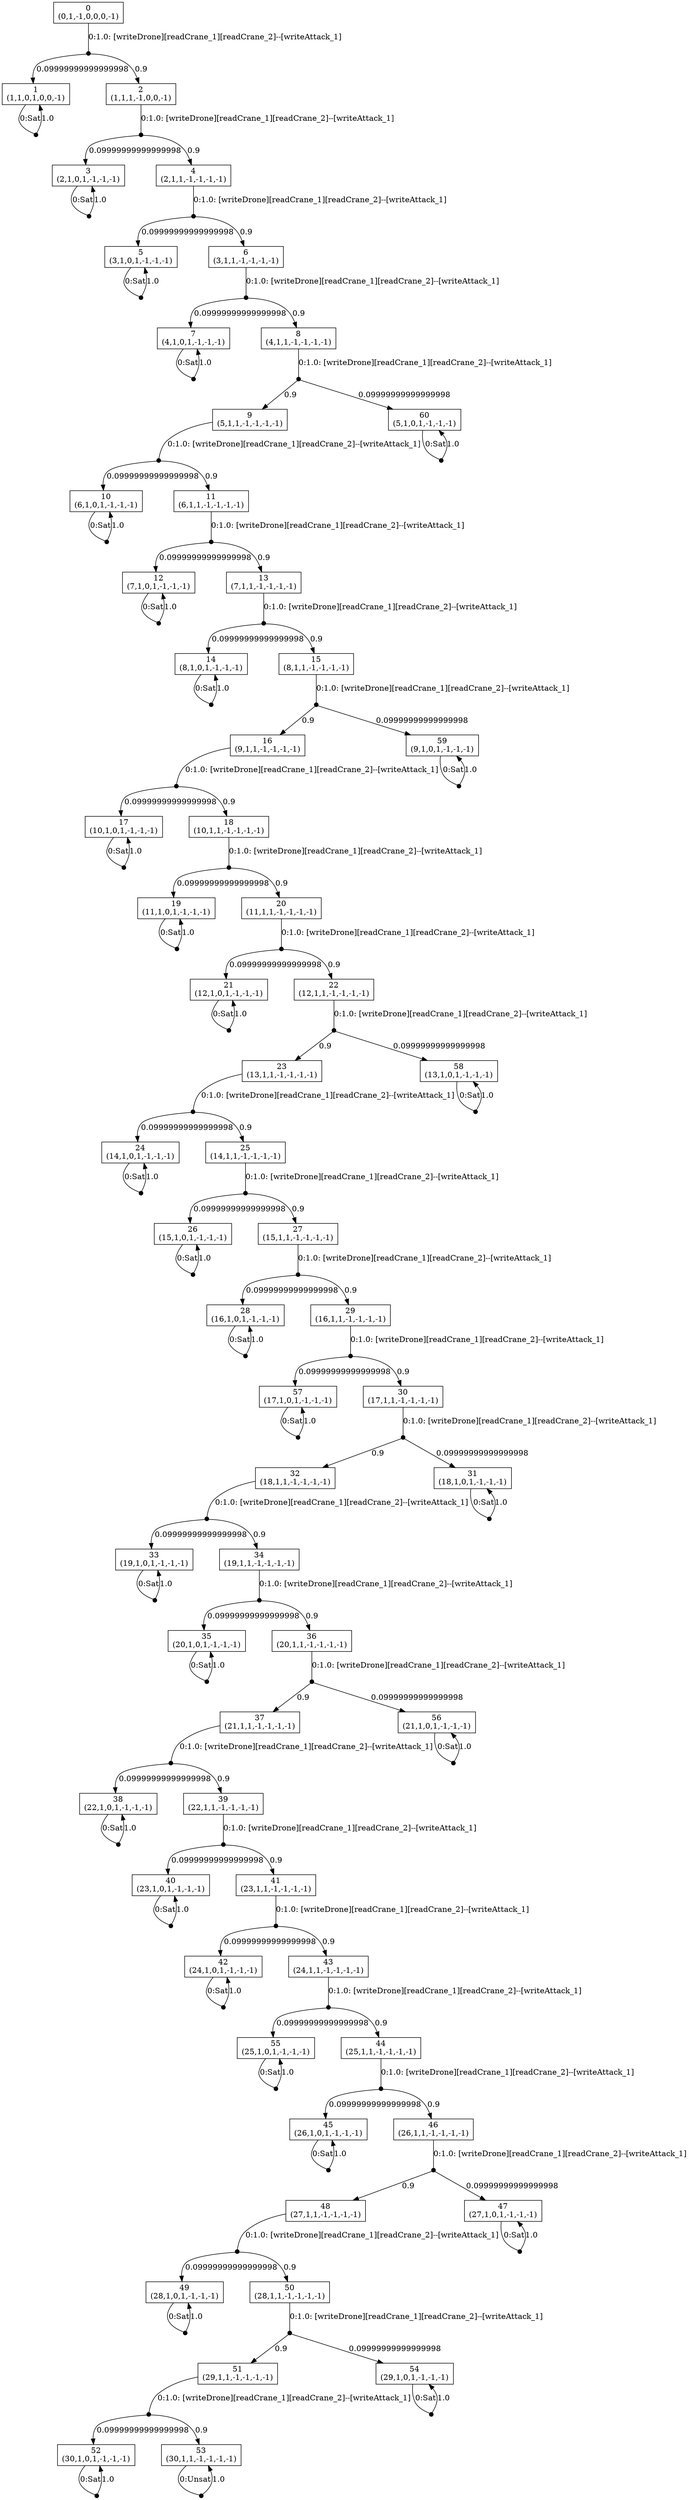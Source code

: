 digraph MDP {
node [label="",shape="box"];
0 [label="0\n(0,1,-1,0,0,0,-1)"];
0 -> n0_0 [label="0:1.0: [writeDrone][readCrane_1][readCrane_2]--[writeAttack_1]",arrowhead="none"];
n0_0 [ shape=point,width=0.1,height=0.1,label="" ];
n0_0 -> 1 [label="0.09999999999999998"];
n0_0 -> 2 [label="0.9"];
1 [label="1\n(1,1,0,1,0,0,-1)"];
1 -> n1_0 [label="0:Sat",arrowhead="none"];
n1_0 [ shape=point,width=0.1,height=0.1,label="" ];
n1_0 -> 1 [label="1.0"];
2 [label="2\n(1,1,1,-1,0,0,-1)"];
2 -> n2_0 [label="0:1.0: [writeDrone][readCrane_1][readCrane_2]--[writeAttack_1]",arrowhead="none"];
n2_0 [ shape=point,width=0.1,height=0.1,label="" ];
n2_0 -> 3 [label="0.09999999999999998"];
n2_0 -> 4 [label="0.9"];
3 [label="3\n(2,1,0,1,-1,-1,-1)"];
3 -> n3_0 [label="0:Sat",arrowhead="none"];
n3_0 [ shape=point,width=0.1,height=0.1,label="" ];
n3_0 -> 3 [label="1.0"];
4 [label="4\n(2,1,1,-1,-1,-1,-1)"];
4 -> n4_0 [label="0:1.0: [writeDrone][readCrane_1][readCrane_2]--[writeAttack_1]",arrowhead="none"];
n4_0 [ shape=point,width=0.1,height=0.1,label="" ];
n4_0 -> 5 [label="0.09999999999999998"];
n4_0 -> 6 [label="0.9"];
5 [label="5\n(3,1,0,1,-1,-1,-1)"];
5 -> n5_0 [label="0:Sat",arrowhead="none"];
n5_0 [ shape=point,width=0.1,height=0.1,label="" ];
n5_0 -> 5 [label="1.0"];
6 [label="6\n(3,1,1,-1,-1,-1,-1)"];
6 -> n6_0 [label="0:1.0: [writeDrone][readCrane_1][readCrane_2]--[writeAttack_1]",arrowhead="none"];
n6_0 [ shape=point,width=0.1,height=0.1,label="" ];
n6_0 -> 7 [label="0.09999999999999998"];
n6_0 -> 8 [label="0.9"];
7 [label="7\n(4,1,0,1,-1,-1,-1)"];
7 -> n7_0 [label="0:Sat",arrowhead="none"];
n7_0 [ shape=point,width=0.1,height=0.1,label="" ];
n7_0 -> 7 [label="1.0"];
8 [label="8\n(4,1,1,-1,-1,-1,-1)"];
8 -> n8_0 [label="0:1.0: [writeDrone][readCrane_1][readCrane_2]--[writeAttack_1]",arrowhead="none"];
n8_0 [ shape=point,width=0.1,height=0.1,label="" ];
n8_0 -> 9 [label="0.9"];
n8_0 -> 60 [label="0.09999999999999998"];
9 [label="9\n(5,1,1,-1,-1,-1,-1)"];
9 -> n9_0 [label="0:1.0: [writeDrone][readCrane_1][readCrane_2]--[writeAttack_1]",arrowhead="none"];
n9_0 [ shape=point,width=0.1,height=0.1,label="" ];
n9_0 -> 10 [label="0.09999999999999998"];
n9_0 -> 11 [label="0.9"];
10 [label="10\n(6,1,0,1,-1,-1,-1)"];
10 -> n10_0 [label="0:Sat",arrowhead="none"];
n10_0 [ shape=point,width=0.1,height=0.1,label="" ];
n10_0 -> 10 [label="1.0"];
11 [label="11\n(6,1,1,-1,-1,-1,-1)"];
11 -> n11_0 [label="0:1.0: [writeDrone][readCrane_1][readCrane_2]--[writeAttack_1]",arrowhead="none"];
n11_0 [ shape=point,width=0.1,height=0.1,label="" ];
n11_0 -> 12 [label="0.09999999999999998"];
n11_0 -> 13 [label="0.9"];
12 [label="12\n(7,1,0,1,-1,-1,-1)"];
12 -> n12_0 [label="0:Sat",arrowhead="none"];
n12_0 [ shape=point,width=0.1,height=0.1,label="" ];
n12_0 -> 12 [label="1.0"];
13 [label="13\n(7,1,1,-1,-1,-1,-1)"];
13 -> n13_0 [label="0:1.0: [writeDrone][readCrane_1][readCrane_2]--[writeAttack_1]",arrowhead="none"];
n13_0 [ shape=point,width=0.1,height=0.1,label="" ];
n13_0 -> 14 [label="0.09999999999999998"];
n13_0 -> 15 [label="0.9"];
14 [label="14\n(8,1,0,1,-1,-1,-1)"];
14 -> n14_0 [label="0:Sat",arrowhead="none"];
n14_0 [ shape=point,width=0.1,height=0.1,label="" ];
n14_0 -> 14 [label="1.0"];
15 [label="15\n(8,1,1,-1,-1,-1,-1)"];
15 -> n15_0 [label="0:1.0: [writeDrone][readCrane_1][readCrane_2]--[writeAttack_1]",arrowhead="none"];
n15_0 [ shape=point,width=0.1,height=0.1,label="" ];
n15_0 -> 16 [label="0.9"];
n15_0 -> 59 [label="0.09999999999999998"];
16 [label="16\n(9,1,1,-1,-1,-1,-1)"];
16 -> n16_0 [label="0:1.0: [writeDrone][readCrane_1][readCrane_2]--[writeAttack_1]",arrowhead="none"];
n16_0 [ shape=point,width=0.1,height=0.1,label="" ];
n16_0 -> 17 [label="0.09999999999999998"];
n16_0 -> 18 [label="0.9"];
17 [label="17\n(10,1,0,1,-1,-1,-1)"];
17 -> n17_0 [label="0:Sat",arrowhead="none"];
n17_0 [ shape=point,width=0.1,height=0.1,label="" ];
n17_0 -> 17 [label="1.0"];
18 [label="18\n(10,1,1,-1,-1,-1,-1)"];
18 -> n18_0 [label="0:1.0: [writeDrone][readCrane_1][readCrane_2]--[writeAttack_1]",arrowhead="none"];
n18_0 [ shape=point,width=0.1,height=0.1,label="" ];
n18_0 -> 19 [label="0.09999999999999998"];
n18_0 -> 20 [label="0.9"];
19 [label="19\n(11,1,0,1,-1,-1,-1)"];
19 -> n19_0 [label="0:Sat",arrowhead="none"];
n19_0 [ shape=point,width=0.1,height=0.1,label="" ];
n19_0 -> 19 [label="1.0"];
20 [label="20\n(11,1,1,-1,-1,-1,-1)"];
20 -> n20_0 [label="0:1.0: [writeDrone][readCrane_1][readCrane_2]--[writeAttack_1]",arrowhead="none"];
n20_0 [ shape=point,width=0.1,height=0.1,label="" ];
n20_0 -> 21 [label="0.09999999999999998"];
n20_0 -> 22 [label="0.9"];
21 [label="21\n(12,1,0,1,-1,-1,-1)"];
21 -> n21_0 [label="0:Sat",arrowhead="none"];
n21_0 [ shape=point,width=0.1,height=0.1,label="" ];
n21_0 -> 21 [label="1.0"];
22 [label="22\n(12,1,1,-1,-1,-1,-1)"];
22 -> n22_0 [label="0:1.0: [writeDrone][readCrane_1][readCrane_2]--[writeAttack_1]",arrowhead="none"];
n22_0 [ shape=point,width=0.1,height=0.1,label="" ];
n22_0 -> 23 [label="0.9"];
n22_0 -> 58 [label="0.09999999999999998"];
23 [label="23\n(13,1,1,-1,-1,-1,-1)"];
23 -> n23_0 [label="0:1.0: [writeDrone][readCrane_1][readCrane_2]--[writeAttack_1]",arrowhead="none"];
n23_0 [ shape=point,width=0.1,height=0.1,label="" ];
n23_0 -> 24 [label="0.09999999999999998"];
n23_0 -> 25 [label="0.9"];
24 [label="24\n(14,1,0,1,-1,-1,-1)"];
24 -> n24_0 [label="0:Sat",arrowhead="none"];
n24_0 [ shape=point,width=0.1,height=0.1,label="" ];
n24_0 -> 24 [label="1.0"];
25 [label="25\n(14,1,1,-1,-1,-1,-1)"];
25 -> n25_0 [label="0:1.0: [writeDrone][readCrane_1][readCrane_2]--[writeAttack_1]",arrowhead="none"];
n25_0 [ shape=point,width=0.1,height=0.1,label="" ];
n25_0 -> 26 [label="0.09999999999999998"];
n25_0 -> 27 [label="0.9"];
26 [label="26\n(15,1,0,1,-1,-1,-1)"];
26 -> n26_0 [label="0:Sat",arrowhead="none"];
n26_0 [ shape=point,width=0.1,height=0.1,label="" ];
n26_0 -> 26 [label="1.0"];
27 [label="27\n(15,1,1,-1,-1,-1,-1)"];
27 -> n27_0 [label="0:1.0: [writeDrone][readCrane_1][readCrane_2]--[writeAttack_1]",arrowhead="none"];
n27_0 [ shape=point,width=0.1,height=0.1,label="" ];
n27_0 -> 28 [label="0.09999999999999998"];
n27_0 -> 29 [label="0.9"];
28 [label="28\n(16,1,0,1,-1,-1,-1)"];
28 -> n28_0 [label="0:Sat",arrowhead="none"];
n28_0 [ shape=point,width=0.1,height=0.1,label="" ];
n28_0 -> 28 [label="1.0"];
29 [label="29\n(16,1,1,-1,-1,-1,-1)"];
29 -> n29_0 [label="0:1.0: [writeDrone][readCrane_1][readCrane_2]--[writeAttack_1]",arrowhead="none"];
n29_0 [ shape=point,width=0.1,height=0.1,label="" ];
n29_0 -> 57 [label="0.09999999999999998"];
n29_0 -> 30 [label="0.9"];
30 [label="30\n(17,1,1,-1,-1,-1,-1)"];
30 -> n30_0 [label="0:1.0: [writeDrone][readCrane_1][readCrane_2]--[writeAttack_1]",arrowhead="none"];
n30_0 [ shape=point,width=0.1,height=0.1,label="" ];
n30_0 -> 32 [label="0.9"];
n30_0 -> 31 [label="0.09999999999999998"];
31 [label="31\n(18,1,0,1,-1,-1,-1)"];
31 -> n31_0 [label="0:Sat",arrowhead="none"];
n31_0 [ shape=point,width=0.1,height=0.1,label="" ];
n31_0 -> 31 [label="1.0"];
32 [label="32\n(18,1,1,-1,-1,-1,-1)"];
32 -> n32_0 [label="0:1.0: [writeDrone][readCrane_1][readCrane_2]--[writeAttack_1]",arrowhead="none"];
n32_0 [ shape=point,width=0.1,height=0.1,label="" ];
n32_0 -> 33 [label="0.09999999999999998"];
n32_0 -> 34 [label="0.9"];
33 [label="33\n(19,1,0,1,-1,-1,-1)"];
33 -> n33_0 [label="0:Sat",arrowhead="none"];
n33_0 [ shape=point,width=0.1,height=0.1,label="" ];
n33_0 -> 33 [label="1.0"];
34 [label="34\n(19,1,1,-1,-1,-1,-1)"];
34 -> n34_0 [label="0:1.0: [writeDrone][readCrane_1][readCrane_2]--[writeAttack_1]",arrowhead="none"];
n34_0 [ shape=point,width=0.1,height=0.1,label="" ];
n34_0 -> 35 [label="0.09999999999999998"];
n34_0 -> 36 [label="0.9"];
35 [label="35\n(20,1,0,1,-1,-1,-1)"];
35 -> n35_0 [label="0:Sat",arrowhead="none"];
n35_0 [ shape=point,width=0.1,height=0.1,label="" ];
n35_0 -> 35 [label="1.0"];
36 [label="36\n(20,1,1,-1,-1,-1,-1)"];
36 -> n36_0 [label="0:1.0: [writeDrone][readCrane_1][readCrane_2]--[writeAttack_1]",arrowhead="none"];
n36_0 [ shape=point,width=0.1,height=0.1,label="" ];
n36_0 -> 37 [label="0.9"];
n36_0 -> 56 [label="0.09999999999999998"];
37 [label="37\n(21,1,1,-1,-1,-1,-1)"];
37 -> n37_0 [label="0:1.0: [writeDrone][readCrane_1][readCrane_2]--[writeAttack_1]",arrowhead="none"];
n37_0 [ shape=point,width=0.1,height=0.1,label="" ];
n37_0 -> 38 [label="0.09999999999999998"];
n37_0 -> 39 [label="0.9"];
38 [label="38\n(22,1,0,1,-1,-1,-1)"];
38 -> n38_0 [label="0:Sat",arrowhead="none"];
n38_0 [ shape=point,width=0.1,height=0.1,label="" ];
n38_0 -> 38 [label="1.0"];
39 [label="39\n(22,1,1,-1,-1,-1,-1)"];
39 -> n39_0 [label="0:1.0: [writeDrone][readCrane_1][readCrane_2]--[writeAttack_1]",arrowhead="none"];
n39_0 [ shape=point,width=0.1,height=0.1,label="" ];
n39_0 -> 40 [label="0.09999999999999998"];
n39_0 -> 41 [label="0.9"];
40 [label="40\n(23,1,0,1,-1,-1,-1)"];
40 -> n40_0 [label="0:Sat",arrowhead="none"];
n40_0 [ shape=point,width=0.1,height=0.1,label="" ];
n40_0 -> 40 [label="1.0"];
41 [label="41\n(23,1,1,-1,-1,-1,-1)"];
41 -> n41_0 [label="0:1.0: [writeDrone][readCrane_1][readCrane_2]--[writeAttack_1]",arrowhead="none"];
n41_0 [ shape=point,width=0.1,height=0.1,label="" ];
n41_0 -> 42 [label="0.09999999999999998"];
n41_0 -> 43 [label="0.9"];
42 [label="42\n(24,1,0,1,-1,-1,-1)"];
42 -> n42_0 [label="0:Sat",arrowhead="none"];
n42_0 [ shape=point,width=0.1,height=0.1,label="" ];
n42_0 -> 42 [label="1.0"];
43 [label="43\n(24,1,1,-1,-1,-1,-1)"];
43 -> n43_0 [label="0:1.0: [writeDrone][readCrane_1][readCrane_2]--[writeAttack_1]",arrowhead="none"];
n43_0 [ shape=point,width=0.1,height=0.1,label="" ];
n43_0 -> 55 [label="0.09999999999999998"];
n43_0 -> 44 [label="0.9"];
44 [label="44\n(25,1,1,-1,-1,-1,-1)"];
44 -> n44_0 [label="0:1.0: [writeDrone][readCrane_1][readCrane_2]--[writeAttack_1]",arrowhead="none"];
n44_0 [ shape=point,width=0.1,height=0.1,label="" ];
n44_0 -> 45 [label="0.09999999999999998"];
n44_0 -> 46 [label="0.9"];
45 [label="45\n(26,1,0,1,-1,-1,-1)"];
45 -> n45_0 [label="0:Sat",arrowhead="none"];
n45_0 [ shape=point,width=0.1,height=0.1,label="" ];
n45_0 -> 45 [label="1.0"];
46 [label="46\n(26,1,1,-1,-1,-1,-1)"];
46 -> n46_0 [label="0:1.0: [writeDrone][readCrane_1][readCrane_2]--[writeAttack_1]",arrowhead="none"];
n46_0 [ shape=point,width=0.1,height=0.1,label="" ];
n46_0 -> 48 [label="0.9"];
n46_0 -> 47 [label="0.09999999999999998"];
47 [label="47\n(27,1,0,1,-1,-1,-1)"];
47 -> n47_0 [label="0:Sat",arrowhead="none"];
n47_0 [ shape=point,width=0.1,height=0.1,label="" ];
n47_0 -> 47 [label="1.0"];
48 [label="48\n(27,1,1,-1,-1,-1,-1)"];
48 -> n48_0 [label="0:1.0: [writeDrone][readCrane_1][readCrane_2]--[writeAttack_1]",arrowhead="none"];
n48_0 [ shape=point,width=0.1,height=0.1,label="" ];
n48_0 -> 49 [label="0.09999999999999998"];
n48_0 -> 50 [label="0.9"];
49 [label="49\n(28,1,0,1,-1,-1,-1)"];
49 -> n49_0 [label="0:Sat",arrowhead="none"];
n49_0 [ shape=point,width=0.1,height=0.1,label="" ];
n49_0 -> 49 [label="1.0"];
50 [label="50\n(28,1,1,-1,-1,-1,-1)"];
50 -> n50_0 [label="0:1.0: [writeDrone][readCrane_1][readCrane_2]--[writeAttack_1]",arrowhead="none"];
n50_0 [ shape=point,width=0.1,height=0.1,label="" ];
n50_0 -> 51 [label="0.9"];
n50_0 -> 54 [label="0.09999999999999998"];
51 [label="51\n(29,1,1,-1,-1,-1,-1)"];
51 -> n51_0 [label="0:1.0: [writeDrone][readCrane_1][readCrane_2]--[writeAttack_1]",arrowhead="none"];
n51_0 [ shape=point,width=0.1,height=0.1,label="" ];
n51_0 -> 52 [label="0.09999999999999998"];
n51_0 -> 53 [label="0.9"];
52 [label="52\n(30,1,0,1,-1,-1,-1)"];
52 -> n52_0 [label="0:Sat",arrowhead="none"];
n52_0 [ shape=point,width=0.1,height=0.1,label="" ];
n52_0 -> 52 [label="1.0"];
53 [label="53\n(30,1,1,-1,-1,-1,-1)"];
53 -> n53_0 [label="0:Unsat",arrowhead="none"];
n53_0 [ shape=point,width=0.1,height=0.1,label="" ];
n53_0 -> 53 [label="1.0"];
54 [label="54\n(29,1,0,1,-1,-1,-1)"];
54 -> n54_0 [label="0:Sat",arrowhead="none"];
n54_0 [ shape=point,width=0.1,height=0.1,label="" ];
n54_0 -> 54 [label="1.0"];
55 [label="55\n(25,1,0,1,-1,-1,-1)"];
55 -> n55_0 [label="0:Sat",arrowhead="none"];
n55_0 [ shape=point,width=0.1,height=0.1,label="" ];
n55_0 -> 55 [label="1.0"];
56 [label="56\n(21,1,0,1,-1,-1,-1)"];
56 -> n56_0 [label="0:Sat",arrowhead="none"];
n56_0 [ shape=point,width=0.1,height=0.1,label="" ];
n56_0 -> 56 [label="1.0"];
57 [label="57\n(17,1,0,1,-1,-1,-1)"];
57 -> n57_0 [label="0:Sat",arrowhead="none"];
n57_0 [ shape=point,width=0.1,height=0.1,label="" ];
n57_0 -> 57 [label="1.0"];
58 [label="58\n(13,1,0,1,-1,-1,-1)"];
58 -> n58_0 [label="0:Sat",arrowhead="none"];
n58_0 [ shape=point,width=0.1,height=0.1,label="" ];
n58_0 -> 58 [label="1.0"];
59 [label="59\n(9,1,0,1,-1,-1,-1)"];
59 -> n59_0 [label="0:Sat",arrowhead="none"];
n59_0 [ shape=point,width=0.1,height=0.1,label="" ];
n59_0 -> 59 [label="1.0"];
60 [label="60\n(5,1,0,1,-1,-1,-1)"];
60 -> n60_0 [label="0:Sat",arrowhead="none"];
n60_0 [ shape=point,width=0.1,height=0.1,label="" ];
n60_0 -> 60 [label="1.0"];
}

/*
 -- Transitions --  
61 61 91
0 0 1 0.1 1.0: [writeDrone][readCrane_1][readCrane_2]--[writeAttack_1]
0 0 2 0.9 1.0: [writeDrone][readCrane_1][readCrane_2]--[writeAttack_1]
1 0 1 1 Sat
2 0 3 0.1 1.0: [writeDrone][readCrane_1][readCrane_2]--[writeAttack_1]
2 0 4 0.9 1.0: [writeDrone][readCrane_1][readCrane_2]--[writeAttack_1]
3 0 3 1 Sat
4 0 5 0.1 1.0: [writeDrone][readCrane_1][readCrane_2]--[writeAttack_1]
4 0 6 0.9 1.0: [writeDrone][readCrane_1][readCrane_2]--[writeAttack_1]
5 0 5 1 Sat
6 0 7 0.1 1.0: [writeDrone][readCrane_1][readCrane_2]--[writeAttack_1]
6 0 8 0.9 1.0: [writeDrone][readCrane_1][readCrane_2]--[writeAttack_1]
7 0 7 1 Sat
8 0 9 0.9 1.0: [writeDrone][readCrane_1][readCrane_2]--[writeAttack_1]
8 0 60 0.1 1.0: [writeDrone][readCrane_1][readCrane_2]--[writeAttack_1]
9 0 10 0.1 1.0: [writeDrone][readCrane_1][readCrane_2]--[writeAttack_1]
9 0 11 0.9 1.0: [writeDrone][readCrane_1][readCrane_2]--[writeAttack_1]
10 0 10 1 Sat
11 0 12 0.1 1.0: [writeDrone][readCrane_1][readCrane_2]--[writeAttack_1]
11 0 13 0.9 1.0: [writeDrone][readCrane_1][readCrane_2]--[writeAttack_1]
12 0 12 1 Sat
13 0 14 0.1 1.0: [writeDrone][readCrane_1][readCrane_2]--[writeAttack_1]
13 0 15 0.9 1.0: [writeDrone][readCrane_1][readCrane_2]--[writeAttack_1]
14 0 14 1 Sat
15 0 16 0.9 1.0: [writeDrone][readCrane_1][readCrane_2]--[writeAttack_1]
15 0 59 0.1 1.0: [writeDrone][readCrane_1][readCrane_2]--[writeAttack_1]
16 0 17 0.1 1.0: [writeDrone][readCrane_1][readCrane_2]--[writeAttack_1]
16 0 18 0.9 1.0: [writeDrone][readCrane_1][readCrane_2]--[writeAttack_1]
17 0 17 1 Sat
18 0 19 0.1 1.0: [writeDrone][readCrane_1][readCrane_2]--[writeAttack_1]
18 0 20 0.9 1.0: [writeDrone][readCrane_1][readCrane_2]--[writeAttack_1]
19 0 19 1 Sat
20 0 21 0.1 1.0: [writeDrone][readCrane_1][readCrane_2]--[writeAttack_1]
20 0 22 0.9 1.0: [writeDrone][readCrane_1][readCrane_2]--[writeAttack_1]
21 0 21 1 Sat
22 0 23 0.9 1.0: [writeDrone][readCrane_1][readCrane_2]--[writeAttack_1]
22 0 58 0.1 1.0: [writeDrone][readCrane_1][readCrane_2]--[writeAttack_1]
23 0 24 0.1 1.0: [writeDrone][readCrane_1][readCrane_2]--[writeAttack_1]
23 0 25 0.9 1.0: [writeDrone][readCrane_1][readCrane_2]--[writeAttack_1]
24 0 24 1 Sat
25 0 26 0.1 1.0: [writeDrone][readCrane_1][readCrane_2]--[writeAttack_1]
25 0 27 0.9 1.0: [writeDrone][readCrane_1][readCrane_2]--[writeAttack_1]
26 0 26 1 Sat
27 0 28 0.1 1.0: [writeDrone][readCrane_1][readCrane_2]--[writeAttack_1]
27 0 29 0.9 1.0: [writeDrone][readCrane_1][readCrane_2]--[writeAttack_1]
28 0 28 1 Sat
29 0 30 0.9 1.0: [writeDrone][readCrane_1][readCrane_2]--[writeAttack_1]
29 0 57 0.1 1.0: [writeDrone][readCrane_1][readCrane_2]--[writeAttack_1]
30 0 31 0.1 1.0: [writeDrone][readCrane_1][readCrane_2]--[writeAttack_1]
30 0 32 0.9 1.0: [writeDrone][readCrane_1][readCrane_2]--[writeAttack_1]
31 0 31 1 Sat
32 0 33 0.1 1.0: [writeDrone][readCrane_1][readCrane_2]--[writeAttack_1]
32 0 34 0.9 1.0: [writeDrone][readCrane_1][readCrane_2]--[writeAttack_1]
33 0 33 1 Sat
34 0 35 0.1 1.0: [writeDrone][readCrane_1][readCrane_2]--[writeAttack_1]
34 0 36 0.9 1.0: [writeDrone][readCrane_1][readCrane_2]--[writeAttack_1]
35 0 35 1 Sat
36 0 37 0.9 1.0: [writeDrone][readCrane_1][readCrane_2]--[writeAttack_1]
36 0 56 0.1 1.0: [writeDrone][readCrane_1][readCrane_2]--[writeAttack_1]
37 0 38 0.1 1.0: [writeDrone][readCrane_1][readCrane_2]--[writeAttack_1]
37 0 39 0.9 1.0: [writeDrone][readCrane_1][readCrane_2]--[writeAttack_1]
38 0 38 1 Sat
39 0 40 0.1 1.0: [writeDrone][readCrane_1][readCrane_2]--[writeAttack_1]
39 0 41 0.9 1.0: [writeDrone][readCrane_1][readCrane_2]--[writeAttack_1]
40 0 40 1 Sat
41 0 42 0.1 1.0: [writeDrone][readCrane_1][readCrane_2]--[writeAttack_1]
41 0 43 0.9 1.0: [writeDrone][readCrane_1][readCrane_2]--[writeAttack_1]
42 0 42 1 Sat
43 0 44 0.9 1.0: [writeDrone][readCrane_1][readCrane_2]--[writeAttack_1]
43 0 55 0.1 1.0: [writeDrone][readCrane_1][readCrane_2]--[writeAttack_1]
44 0 45 0.1 1.0: [writeDrone][readCrane_1][readCrane_2]--[writeAttack_1]
44 0 46 0.9 1.0: [writeDrone][readCrane_1][readCrane_2]--[writeAttack_1]
45 0 45 1 Sat
46 0 47 0.1 1.0: [writeDrone][readCrane_1][readCrane_2]--[writeAttack_1]
46 0 48 0.9 1.0: [writeDrone][readCrane_1][readCrane_2]--[writeAttack_1]
47 0 47 1 Sat
48 0 49 0.1 1.0: [writeDrone][readCrane_1][readCrane_2]--[writeAttack_1]
48 0 50 0.9 1.0: [writeDrone][readCrane_1][readCrane_2]--[writeAttack_1]
49 0 49 1 Sat
50 0 51 0.9 1.0: [writeDrone][readCrane_1][readCrane_2]--[writeAttack_1]
50 0 54 0.1 1.0: [writeDrone][readCrane_1][readCrane_2]--[writeAttack_1]
51 0 52 0.1 1.0: [writeDrone][readCrane_1][readCrane_2]--[writeAttack_1]
51 0 53 0.9 1.0: [writeDrone][readCrane_1][readCrane_2]--[writeAttack_1]
52 0 52 1 Sat
53 0 53 1 Unsat
54 0 54 1 Sat
55 0 55 1 Sat
56 0 56 1 Sat
57 0 57 1 Sat
58 0 58 1 Sat
59 0 59 1 Sat
60 0 60 1 Sat

 -- States --  
(rounds,Drone_Lift,win,data_1,Crane_1_Lift,Crane_2_Lift,Attack_1_Lift)
0:(0,1,-1,0,0,0,-1)
1:(1,1,0,1,0,0,-1)
2:(1,1,1,-1,0,0,-1)
3:(2,1,0,1,-1,-1,-1)
4:(2,1,1,-1,-1,-1,-1)
5:(3,1,0,1,-1,-1,-1)
6:(3,1,1,-1,-1,-1,-1)
7:(4,1,0,1,-1,-1,-1)
8:(4,1,1,-1,-1,-1,-1)
9:(5,1,1,-1,-1,-1,-1)
10:(6,1,0,1,-1,-1,-1)
11:(6,1,1,-1,-1,-1,-1)
12:(7,1,0,1,-1,-1,-1)
13:(7,1,1,-1,-1,-1,-1)
14:(8,1,0,1,-1,-1,-1)
15:(8,1,1,-1,-1,-1,-1)
16:(9,1,1,-1,-1,-1,-1)
17:(10,1,0,1,-1,-1,-1)
18:(10,1,1,-1,-1,-1,-1)
19:(11,1,0,1,-1,-1,-1)
20:(11,1,1,-1,-1,-1,-1)
21:(12,1,0,1,-1,-1,-1)
22:(12,1,1,-1,-1,-1,-1)
23:(13,1,1,-1,-1,-1,-1)
24:(14,1,0,1,-1,-1,-1)
25:(14,1,1,-1,-1,-1,-1)
26:(15,1,0,1,-1,-1,-1)
27:(15,1,1,-1,-1,-1,-1)
28:(16,1,0,1,-1,-1,-1)
29:(16,1,1,-1,-1,-1,-1)
30:(17,1,1,-1,-1,-1,-1)
31:(18,1,0,1,-1,-1,-1)
32:(18,1,1,-1,-1,-1,-1)
33:(19,1,0,1,-1,-1,-1)
34:(19,1,1,-1,-1,-1,-1)
35:(20,1,0,1,-1,-1,-1)
36:(20,1,1,-1,-1,-1,-1)
37:(21,1,1,-1,-1,-1,-1)
38:(22,1,0,1,-1,-1,-1)
39:(22,1,1,-1,-1,-1,-1)
40:(23,1,0,1,-1,-1,-1)
41:(23,1,1,-1,-1,-1,-1)
42:(24,1,0,1,-1,-1,-1)
43:(24,1,1,-1,-1,-1,-1)
44:(25,1,1,-1,-1,-1,-1)
45:(26,1,0,1,-1,-1,-1)
46:(26,1,1,-1,-1,-1,-1)
47:(27,1,0,1,-1,-1,-1)
48:(27,1,1,-1,-1,-1,-1)
49:(28,1,0,1,-1,-1,-1)
50:(28,1,1,-1,-1,-1,-1)
51:(29,1,1,-1,-1,-1,-1)
52:(30,1,0,1,-1,-1,-1)
53:(30,1,1,-1,-1,-1,-1)
54:(29,1,0,1,-1,-1,-1)
55:(25,1,0,1,-1,-1,-1)
56:(21,1,0,1,-1,-1,-1)
57:(17,1,0,1,-1,-1,-1)
58:(13,1,0,1,-1,-1,-1)
59:(9,1,0,1,-1,-1,-1)
60:(5,1,0,1,-1,-1,-1)
*/
